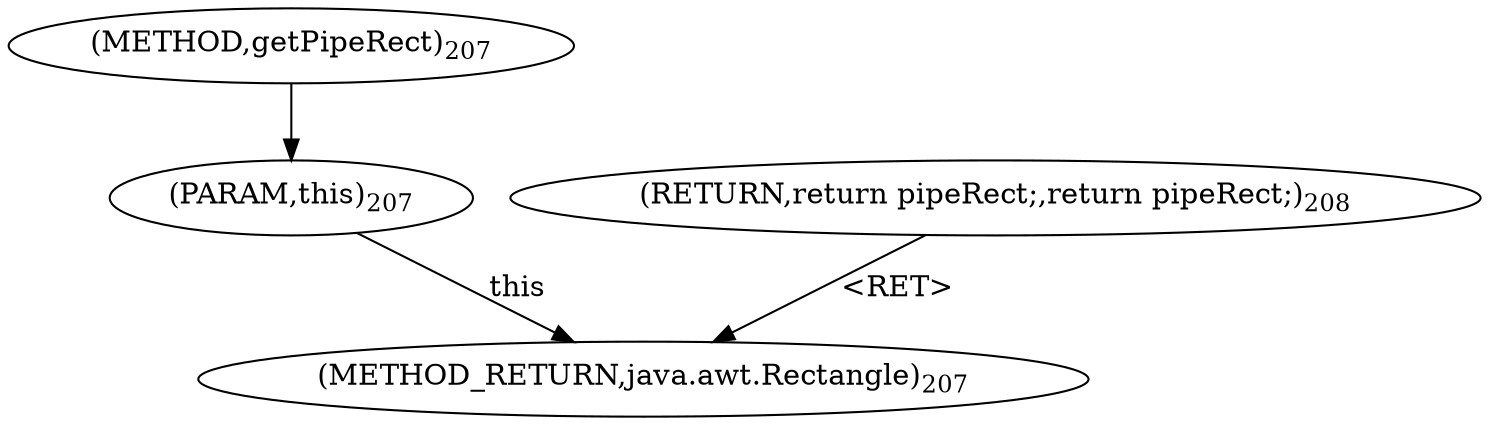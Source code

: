 digraph "getPipeRect" {  
"687" [label = <(METHOD,getPipeRect)<SUB>207</SUB>> ]
"696" [label = <(METHOD_RETURN,java.awt.Rectangle)<SUB>207</SUB>> ]
"688" [label = <(PARAM,this)<SUB>207</SUB>> ]
"690" [label = <(RETURN,return pipeRect;,return pipeRect;)<SUB>208</SUB>> ]
  "690" -> "696"  [ label = "&lt;RET&gt;"] 
  "688" -> "696"  [ label = "this"] 
  "687" -> "688" 
}
